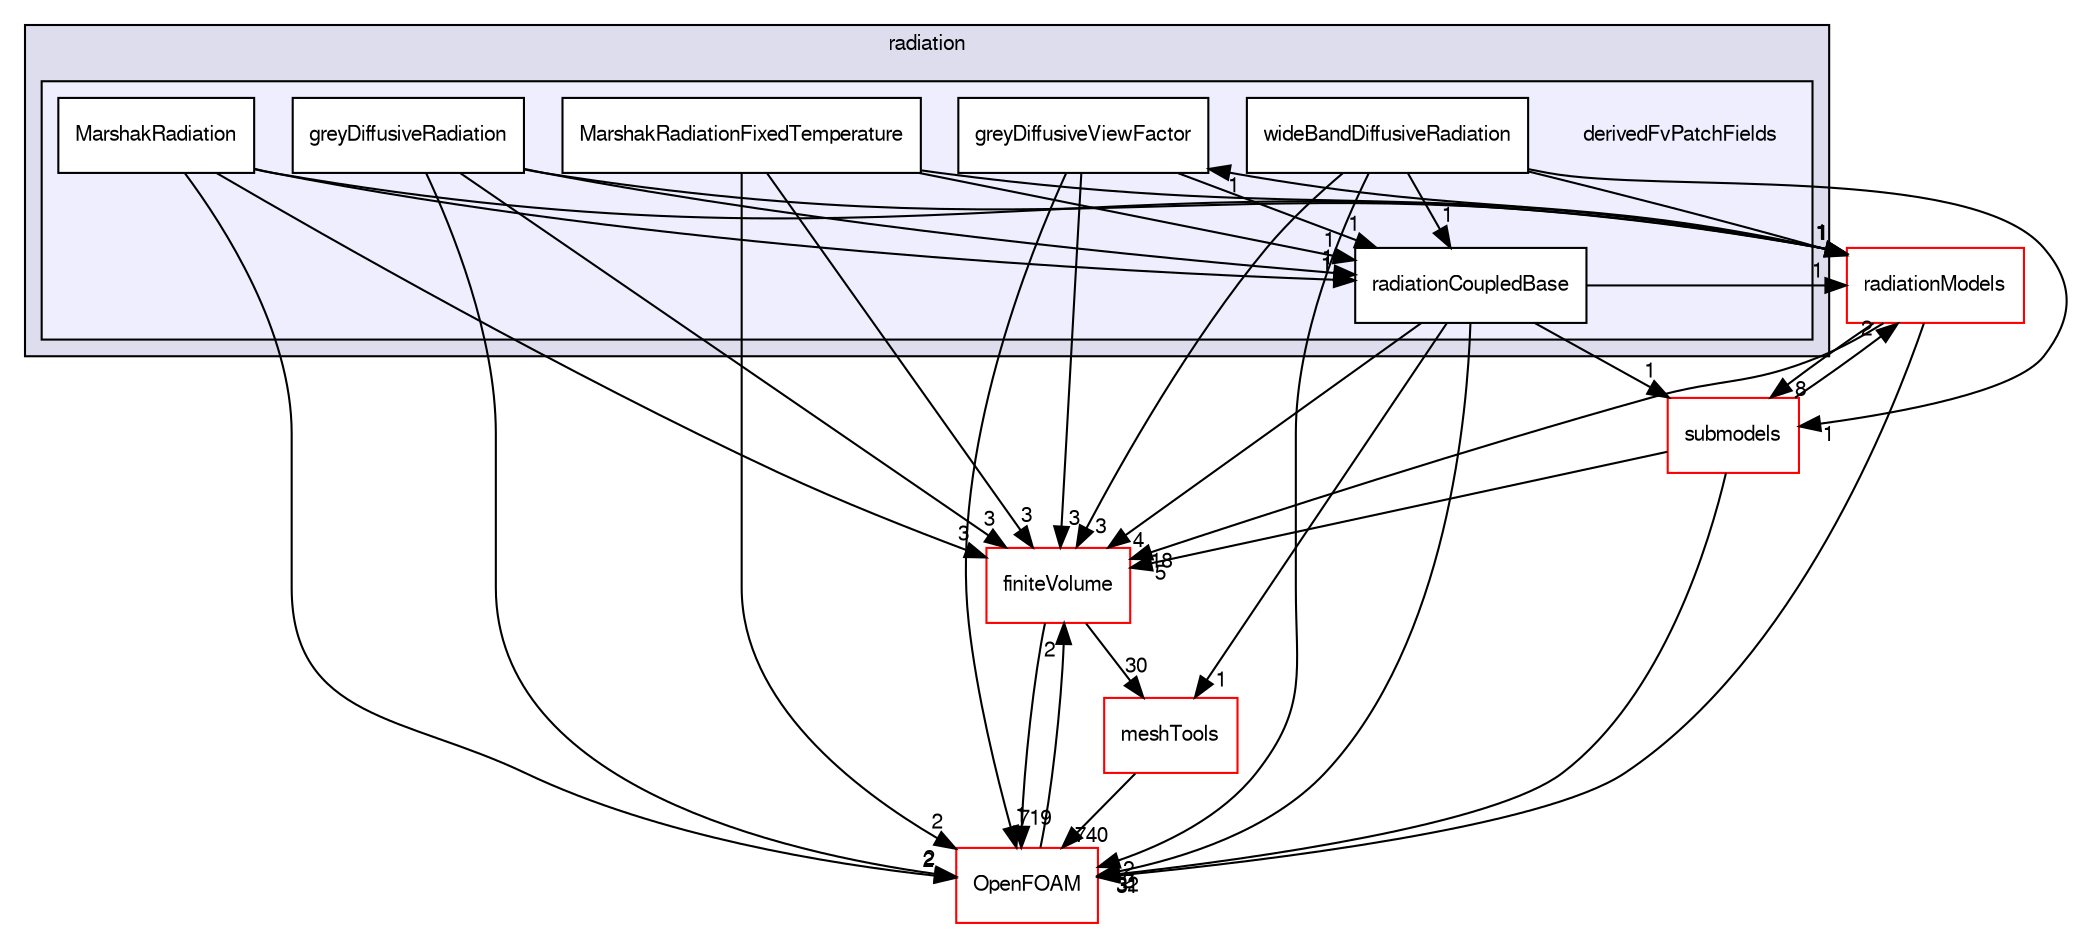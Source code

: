digraph "src/thermophysicalModels/radiation/derivedFvPatchFields" {
  bgcolor=transparent;
  compound=true
  node [ fontsize="10", fontname="FreeSans"];
  edge [ labelfontsize="10", labelfontname="FreeSans"];
  subgraph clusterdir_372f5e43f50c30dcf3bbe70654c3d27a {
    graph [ bgcolor="#ddddee", pencolor="black", label="radiation" fontname="FreeSans", fontsize="10", URL="dir_372f5e43f50c30dcf3bbe70654c3d27a.html"]
  subgraph clusterdir_530cedc3d4dca2a21c1df83b126c2fbd {
    graph [ bgcolor="#eeeeff", pencolor="black", label="" URL="dir_530cedc3d4dca2a21c1df83b126c2fbd.html"];
    dir_530cedc3d4dca2a21c1df83b126c2fbd [shape=plaintext label="derivedFvPatchFields"];
    dir_00619a5b91f7456dd097cd32f7f145f5 [shape=box label="greyDiffusiveRadiation" color="black" fillcolor="white" style="filled" URL="dir_00619a5b91f7456dd097cd32f7f145f5.html"];
    dir_3dd787c32a9e0866ac3c373f2ad0c1d3 [shape=box label="greyDiffusiveViewFactor" color="black" fillcolor="white" style="filled" URL="dir_3dd787c32a9e0866ac3c373f2ad0c1d3.html"];
    dir_798de791da584d01cb890e88357400cf [shape=box label="MarshakRadiation" color="black" fillcolor="white" style="filled" URL="dir_798de791da584d01cb890e88357400cf.html"];
    dir_b841aff32ede6ca643431854cb47b2e1 [shape=box label="MarshakRadiationFixedTemperature" color="black" fillcolor="white" style="filled" URL="dir_b841aff32ede6ca643431854cb47b2e1.html"];
    dir_64e6161d57782458fd790e53f835d2fc [shape=box label="radiationCoupledBase" color="black" fillcolor="white" style="filled" URL="dir_64e6161d57782458fd790e53f835d2fc.html"];
    dir_c9418de2bcc54624f1f2c670e883eb82 [shape=box label="wideBandDiffusiveRadiation" color="black" fillcolor="white" style="filled" URL="dir_c9418de2bcc54624f1f2c670e883eb82.html"];
  }
  }
  dir_9bd15774b555cf7259a6fa18f99fe99b [shape=box label="finiteVolume" color="red" URL="dir_9bd15774b555cf7259a6fa18f99fe99b.html"];
  dir_ae30ad0bef50cf391b24c614251bb9fd [shape=box label="meshTools" color="red" URL="dir_ae30ad0bef50cf391b24c614251bb9fd.html"];
  dir_23cbc874b5ea49089939faa93b6f03ce [shape=box label="radiationModels" color="red" URL="dir_23cbc874b5ea49089939faa93b6f03ce.html"];
  dir_e8719ccd60760366888bb431a21ef811 [shape=box label="submodels" color="red" URL="dir_e8719ccd60760366888bb431a21ef811.html"];
  dir_c5473ff19b20e6ec4dfe5c310b3778a8 [shape=box label="OpenFOAM" color="red" URL="dir_c5473ff19b20e6ec4dfe5c310b3778a8.html"];
  dir_9bd15774b555cf7259a6fa18f99fe99b->dir_ae30ad0bef50cf391b24c614251bb9fd [headlabel="30", labeldistance=1.5 headhref="dir_000727_001560.html"];
  dir_9bd15774b555cf7259a6fa18f99fe99b->dir_c5473ff19b20e6ec4dfe5c310b3778a8 [headlabel="719", labeldistance=1.5 headhref="dir_000727_001706.html"];
  dir_64e6161d57782458fd790e53f835d2fc->dir_9bd15774b555cf7259a6fa18f99fe99b [headlabel="4", labeldistance=1.5 headhref="dir_002606_000727.html"];
  dir_64e6161d57782458fd790e53f835d2fc->dir_ae30ad0bef50cf391b24c614251bb9fd [headlabel="1", labeldistance=1.5 headhref="dir_002606_001560.html"];
  dir_64e6161d57782458fd790e53f835d2fc->dir_23cbc874b5ea49089939faa93b6f03ce [headlabel="1", labeldistance=1.5 headhref="dir_002606_002385.html"];
  dir_64e6161d57782458fd790e53f835d2fc->dir_e8719ccd60760366888bb431a21ef811 [headlabel="1", labeldistance=1.5 headhref="dir_002606_002618.html"];
  dir_64e6161d57782458fd790e53f835d2fc->dir_c5473ff19b20e6ec4dfe5c310b3778a8 [headlabel="2", labeldistance=1.5 headhref="dir_002606_001706.html"];
  dir_3dd787c32a9e0866ac3c373f2ad0c1d3->dir_9bd15774b555cf7259a6fa18f99fe99b [headlabel="3", labeldistance=1.5 headhref="dir_002603_000727.html"];
  dir_3dd787c32a9e0866ac3c373f2ad0c1d3->dir_64e6161d57782458fd790e53f835d2fc [headlabel="1", labeldistance=1.5 headhref="dir_002603_002606.html"];
  dir_3dd787c32a9e0866ac3c373f2ad0c1d3->dir_c5473ff19b20e6ec4dfe5c310b3778a8 [headlabel="1", labeldistance=1.5 headhref="dir_002603_001706.html"];
  dir_ae30ad0bef50cf391b24c614251bb9fd->dir_c5473ff19b20e6ec4dfe5c310b3778a8 [headlabel="740", labeldistance=1.5 headhref="dir_001560_001706.html"];
  dir_23cbc874b5ea49089939faa93b6f03ce->dir_9bd15774b555cf7259a6fa18f99fe99b [headlabel="18", labeldistance=1.5 headhref="dir_002385_000727.html"];
  dir_23cbc874b5ea49089939faa93b6f03ce->dir_3dd787c32a9e0866ac3c373f2ad0c1d3 [headlabel="1", labeldistance=1.5 headhref="dir_002385_002603.html"];
  dir_23cbc874b5ea49089939faa93b6f03ce->dir_e8719ccd60760366888bb431a21ef811 [headlabel="8", labeldistance=1.5 headhref="dir_002385_002618.html"];
  dir_23cbc874b5ea49089939faa93b6f03ce->dir_c5473ff19b20e6ec4dfe5c310b3778a8 [headlabel="31", labeldistance=1.5 headhref="dir_002385_001706.html"];
  dir_e8719ccd60760366888bb431a21ef811->dir_9bd15774b555cf7259a6fa18f99fe99b [headlabel="5", labeldistance=1.5 headhref="dir_002618_000727.html"];
  dir_e8719ccd60760366888bb431a21ef811->dir_23cbc874b5ea49089939faa93b6f03ce [headlabel="2", labeldistance=1.5 headhref="dir_002618_002385.html"];
  dir_e8719ccd60760366888bb431a21ef811->dir_c5473ff19b20e6ec4dfe5c310b3778a8 [headlabel="32", labeldistance=1.5 headhref="dir_002618_001706.html"];
  dir_c9418de2bcc54624f1f2c670e883eb82->dir_9bd15774b555cf7259a6fa18f99fe99b [headlabel="3", labeldistance=1.5 headhref="dir_002607_000727.html"];
  dir_c9418de2bcc54624f1f2c670e883eb82->dir_64e6161d57782458fd790e53f835d2fc [headlabel="1", labeldistance=1.5 headhref="dir_002607_002606.html"];
  dir_c9418de2bcc54624f1f2c670e883eb82->dir_23cbc874b5ea49089939faa93b6f03ce [headlabel="1", labeldistance=1.5 headhref="dir_002607_002385.html"];
  dir_c9418de2bcc54624f1f2c670e883eb82->dir_e8719ccd60760366888bb431a21ef811 [headlabel="1", labeldistance=1.5 headhref="dir_002607_002618.html"];
  dir_c9418de2bcc54624f1f2c670e883eb82->dir_c5473ff19b20e6ec4dfe5c310b3778a8 [headlabel="2", labeldistance=1.5 headhref="dir_002607_001706.html"];
  dir_b841aff32ede6ca643431854cb47b2e1->dir_9bd15774b555cf7259a6fa18f99fe99b [headlabel="3", labeldistance=1.5 headhref="dir_002605_000727.html"];
  dir_b841aff32ede6ca643431854cb47b2e1->dir_64e6161d57782458fd790e53f835d2fc [headlabel="1", labeldistance=1.5 headhref="dir_002605_002606.html"];
  dir_b841aff32ede6ca643431854cb47b2e1->dir_23cbc874b5ea49089939faa93b6f03ce [headlabel="1", labeldistance=1.5 headhref="dir_002605_002385.html"];
  dir_b841aff32ede6ca643431854cb47b2e1->dir_c5473ff19b20e6ec4dfe5c310b3778a8 [headlabel="2", labeldistance=1.5 headhref="dir_002605_001706.html"];
  dir_c5473ff19b20e6ec4dfe5c310b3778a8->dir_9bd15774b555cf7259a6fa18f99fe99b [headlabel="2", labeldistance=1.5 headhref="dir_001706_000727.html"];
  dir_00619a5b91f7456dd097cd32f7f145f5->dir_9bd15774b555cf7259a6fa18f99fe99b [headlabel="3", labeldistance=1.5 headhref="dir_002602_000727.html"];
  dir_00619a5b91f7456dd097cd32f7f145f5->dir_64e6161d57782458fd790e53f835d2fc [headlabel="1", labeldistance=1.5 headhref="dir_002602_002606.html"];
  dir_00619a5b91f7456dd097cd32f7f145f5->dir_23cbc874b5ea49089939faa93b6f03ce [headlabel="1", labeldistance=1.5 headhref="dir_002602_002385.html"];
  dir_00619a5b91f7456dd097cd32f7f145f5->dir_c5473ff19b20e6ec4dfe5c310b3778a8 [headlabel="2", labeldistance=1.5 headhref="dir_002602_001706.html"];
  dir_798de791da584d01cb890e88357400cf->dir_9bd15774b555cf7259a6fa18f99fe99b [headlabel="3", labeldistance=1.5 headhref="dir_002604_000727.html"];
  dir_798de791da584d01cb890e88357400cf->dir_64e6161d57782458fd790e53f835d2fc [headlabel="1", labeldistance=1.5 headhref="dir_002604_002606.html"];
  dir_798de791da584d01cb890e88357400cf->dir_23cbc874b5ea49089939faa93b6f03ce [headlabel="1", labeldistance=1.5 headhref="dir_002604_002385.html"];
  dir_798de791da584d01cb890e88357400cf->dir_c5473ff19b20e6ec4dfe5c310b3778a8 [headlabel="2", labeldistance=1.5 headhref="dir_002604_001706.html"];
}
